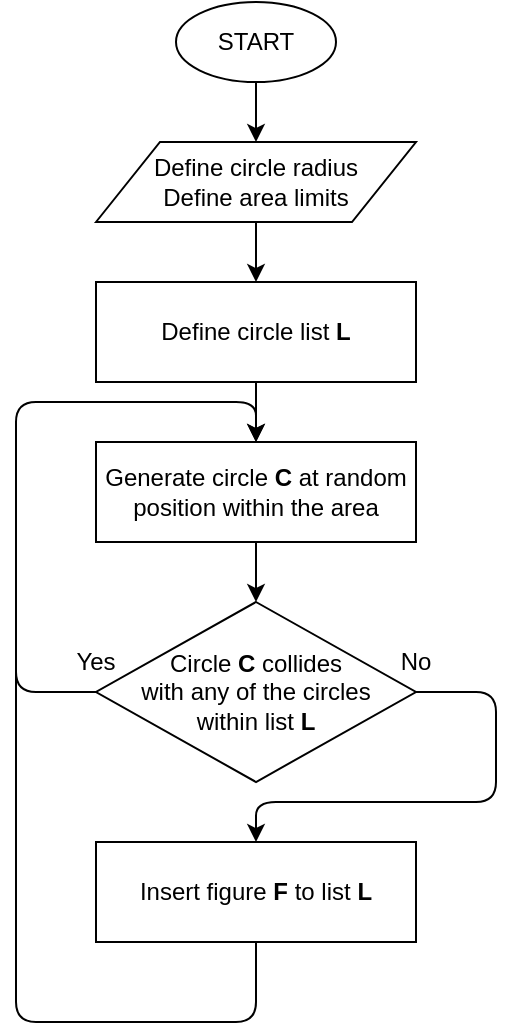 <mxfile version="10.9.5" type="device"><diagram id="RE4QUTRxhA8RTdbI251e" name="Page-1"><mxGraphModel dx="930" dy="523" grid="1" gridSize="10" guides="1" tooltips="1" connect="1" arrows="1" fold="1" page="1" pageScale="1" pageWidth="850" pageHeight="1100" math="0" shadow="0"><root><mxCell id="0"/><mxCell id="1" parent="0"/><mxCell id="rbOOB3t4RoK3Sc69p0pP-1" value="START" style="ellipse;whiteSpace=wrap;html=1;" vertex="1" parent="1"><mxGeometry x="320" y="40" width="80" height="40" as="geometry"/></mxCell><mxCell id="rbOOB3t4RoK3Sc69p0pP-2" value="" style="endArrow=classic;html=1;exitX=0.5;exitY=1;exitDx=0;exitDy=0;entryX=0.5;entryY=0;entryDx=0;entryDy=0;" edge="1" parent="1" source="rbOOB3t4RoK3Sc69p0pP-1" target="rbOOB3t4RoK3Sc69p0pP-6"><mxGeometry width="50" height="50" relative="1" as="geometry"><mxPoint x="320" y="180" as="sourcePoint"/><mxPoint x="360" y="150" as="targetPoint"/></mxGeometry></mxCell><mxCell id="rbOOB3t4RoK3Sc69p0pP-4" value="" style="endArrow=classic;html=1;entryX=0.5;entryY=0;entryDx=0;entryDy=0;" edge="1" parent="1" target="rbOOB3t4RoK3Sc69p0pP-5"><mxGeometry width="50" height="50" relative="1" as="geometry"><mxPoint x="360" y="230" as="sourcePoint"/><mxPoint x="340" y="250" as="targetPoint"/></mxGeometry></mxCell><mxCell id="rbOOB3t4RoK3Sc69p0pP-10" style="edgeStyle=orthogonalEdgeStyle;rounded=0;orthogonalLoop=1;jettySize=auto;html=1;entryX=0.5;entryY=0;entryDx=0;entryDy=0;" edge="1" parent="1" source="rbOOB3t4RoK3Sc69p0pP-5" target="rbOOB3t4RoK3Sc69p0pP-9"><mxGeometry relative="1" as="geometry"/></mxCell><mxCell id="rbOOB3t4RoK3Sc69p0pP-5" value="Generate circle &lt;b&gt;C&lt;/b&gt; at random position within the area" style="rounded=0;whiteSpace=wrap;html=1;" vertex="1" parent="1"><mxGeometry x="280" y="260" width="160" height="50" as="geometry"/></mxCell><mxCell id="rbOOB3t4RoK3Sc69p0pP-16" style="edgeStyle=orthogonalEdgeStyle;rounded=0;orthogonalLoop=1;jettySize=auto;html=1;entryX=0.5;entryY=0;entryDx=0;entryDy=0;" edge="1" parent="1" source="rbOOB3t4RoK3Sc69p0pP-6" target="rbOOB3t4RoK3Sc69p0pP-14"><mxGeometry relative="1" as="geometry"/></mxCell><mxCell id="rbOOB3t4RoK3Sc69p0pP-6" value="&lt;div&gt;Define circle radius&lt;/div&gt;&lt;div&gt;Define area limits&lt;/div&gt;" style="shape=parallelogram;perimeter=parallelogramPerimeter;whiteSpace=wrap;html=1;" vertex="1" parent="1"><mxGeometry x="280" y="110" width="160" height="40" as="geometry"/></mxCell><mxCell id="rbOOB3t4RoK3Sc69p0pP-9" value="&lt;div&gt;Circle&lt;b&gt; C&lt;/b&gt; collides &lt;br&gt;&lt;/div&gt;&lt;div&gt;with any of the circles&lt;/div&gt;&lt;div&gt;within list &lt;b&gt;L&lt;/b&gt;&lt;br&gt;&lt;/div&gt;" style="rhombus;whiteSpace=wrap;html=1;" vertex="1" parent="1"><mxGeometry x="280" y="340" width="160" height="90" as="geometry"/></mxCell><mxCell id="rbOOB3t4RoK3Sc69p0pP-11" value="" style="endArrow=classic;html=1;exitX=0;exitY=0.5;exitDx=0;exitDy=0;entryX=0.5;entryY=0;entryDx=0;entryDy=0;" edge="1" parent="1" source="rbOOB3t4RoK3Sc69p0pP-9" target="rbOOB3t4RoK3Sc69p0pP-5"><mxGeometry width="50" height="50" relative="1" as="geometry"><mxPoint x="280" y="490" as="sourcePoint"/><mxPoint x="360" y="250" as="targetPoint"/><Array as="points"><mxPoint x="240" y="385"/><mxPoint x="240" y="240"/><mxPoint x="360" y="240"/></Array></mxGeometry></mxCell><mxCell id="rbOOB3t4RoK3Sc69p0pP-12" value="Yes" style="text;html=1;strokeColor=none;fillColor=none;align=center;verticalAlign=middle;whiteSpace=wrap;rounded=0;" vertex="1" parent="1"><mxGeometry x="260" y="360" width="40" height="20" as="geometry"/></mxCell><mxCell id="rbOOB3t4RoK3Sc69p0pP-13" value="No" style="text;html=1;strokeColor=none;fillColor=none;align=center;verticalAlign=middle;whiteSpace=wrap;rounded=0;" vertex="1" parent="1"><mxGeometry x="420" y="360" width="40" height="20" as="geometry"/></mxCell><mxCell id="rbOOB3t4RoK3Sc69p0pP-14" value="Define circle list &lt;b&gt;L&lt;/b&gt;" style="rounded=0;whiteSpace=wrap;html=1;" vertex="1" parent="1"><mxGeometry x="280" y="180" width="160" height="50" as="geometry"/></mxCell><mxCell id="rbOOB3t4RoK3Sc69p0pP-17" value="Insert figure &lt;b&gt;F&lt;/b&gt; to list &lt;b&gt;L&lt;/b&gt;" style="rounded=0;whiteSpace=wrap;html=1;" vertex="1" parent="1"><mxGeometry x="280" y="460" width="160" height="50" as="geometry"/></mxCell><mxCell id="rbOOB3t4RoK3Sc69p0pP-20" value="" style="endArrow=classic;html=1;exitX=1;exitY=0.5;exitDx=0;exitDy=0;entryX=0.5;entryY=0;entryDx=0;entryDy=0;" edge="1" parent="1" source="rbOOB3t4RoK3Sc69p0pP-9" target="rbOOB3t4RoK3Sc69p0pP-17"><mxGeometry width="50" height="50" relative="1" as="geometry"><mxPoint x="230" y="560" as="sourcePoint"/><mxPoint x="360" y="440" as="targetPoint"/><Array as="points"><mxPoint x="480" y="385"/><mxPoint x="480" y="440"/><mxPoint x="360" y="440"/></Array></mxGeometry></mxCell><mxCell id="rbOOB3t4RoK3Sc69p0pP-24" value="" style="endArrow=none;html=1;exitX=0.5;exitY=1;exitDx=0;exitDy=0;endFill=0;" edge="1" parent="1" source="rbOOB3t4RoK3Sc69p0pP-17"><mxGeometry width="50" height="50" relative="1" as="geometry"><mxPoint x="230" y="580" as="sourcePoint"/><mxPoint x="240" y="370" as="targetPoint"/><Array as="points"><mxPoint x="360" y="550"/><mxPoint x="240" y="550"/></Array></mxGeometry></mxCell></root></mxGraphModel></diagram></mxfile>